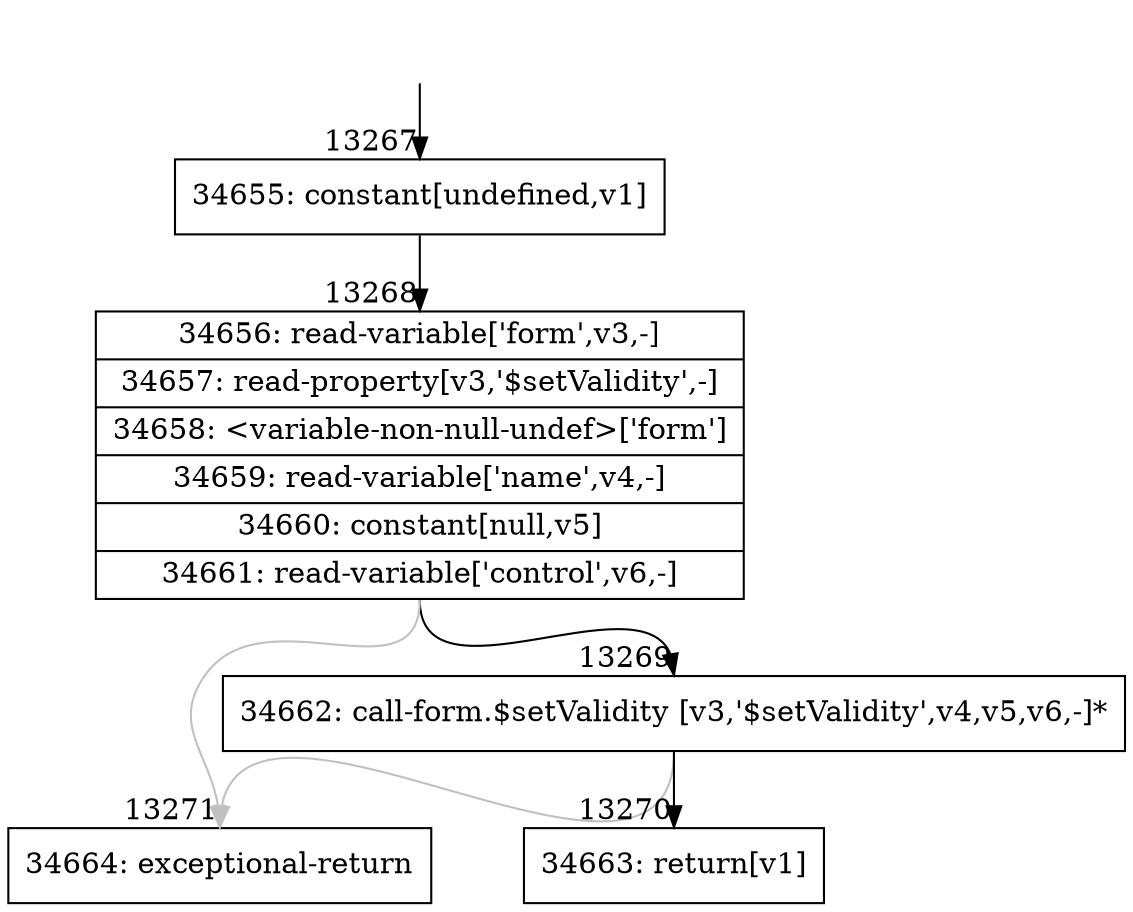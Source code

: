 digraph {
rankdir="TD"
BB_entry1032[shape=none,label=""];
BB_entry1032 -> BB13267 [tailport=s, headport=n, headlabel="    13267"]
BB13267 [shape=record label="{34655: constant[undefined,v1]}" ] 
BB13267 -> BB13268 [tailport=s, headport=n, headlabel="      13268"]
BB13268 [shape=record label="{34656: read-variable['form',v3,-]|34657: read-property[v3,'$setValidity',-]|34658: \<variable-non-null-undef\>['form']|34659: read-variable['name',v4,-]|34660: constant[null,v5]|34661: read-variable['control',v6,-]}" ] 
BB13268 -> BB13269 [tailport=s, headport=n, headlabel="      13269"]
BB13268 -> BB13271 [tailport=s, headport=n, color=gray, headlabel="      13271"]
BB13269 [shape=record label="{34662: call-form.$setValidity [v3,'$setValidity',v4,v5,v6,-]*}" ] 
BB13269 -> BB13270 [tailport=s, headport=n, headlabel="      13270"]
BB13269 -> BB13271 [tailport=s, headport=n, color=gray]
BB13270 [shape=record label="{34663: return[v1]}" ] 
BB13271 [shape=record label="{34664: exceptional-return}" ] 
//#$~ 20019
}
